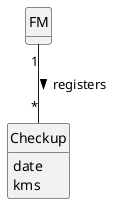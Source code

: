 @startuml
skinparam monochrome true
skinparam packageStyle rectangle
skinparam shadowing false

skinparam classAttributeIconSize 0

hide circle
hide methods

'title Domain Model

'class Platform {
'  -description
'}

class FM {
}


class Checkup {
    date
    kms
}

FM "1" -- "*" Checkup : registers >

@enduml
